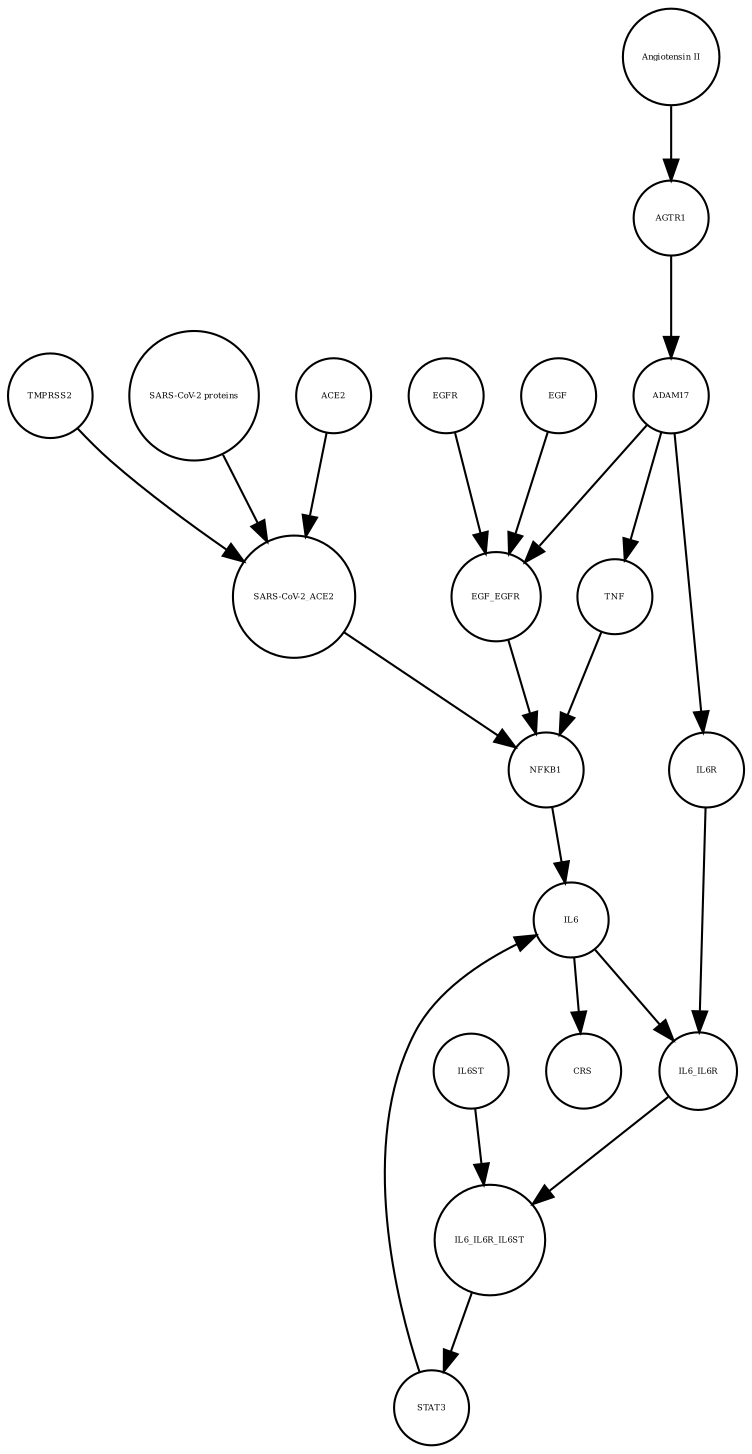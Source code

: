 strict digraph  {
IL6 [annotation="", bipartite=0, cls=macromolecule, fontsize=4, label=IL6, shape=circle];
CRS [annotation="", bipartite=0, cls=phenotype, fontsize=4, label=CRS, shape=circle];
EGF_EGFR [annotation="", bipartite=0, cls=complex, fontsize=4, label=EGF_EGFR, shape=circle];
TMPRSS2 [annotation="", bipartite=0, cls=macromolecule, fontsize=4, label=TMPRSS2, shape=circle];
ADAM17 [annotation="", bipartite=0, cls=macromolecule, fontsize=4, label=ADAM17, shape=circle];
EGFR [annotation="", bipartite=0, cls=macromolecule, fontsize=4, label=EGFR, shape=circle];
"SARS-CoV-2_ACE2" [annotation="", bipartite=0, cls=complex, fontsize=4, label="SARS-CoV-2_ACE2", shape=circle];
"Angiotensin II" [annotation="", bipartite=0, cls="simple chemical", fontsize=4, label="Angiotensin II", shape=circle];
IL6_IL6R [annotation="", bipartite=0, cls=complex, fontsize=4, label=IL6_IL6R, shape=circle];
STAT3 [annotation="", bipartite=0, cls=macromolecule, fontsize=4, label=STAT3, shape=circle];
NFKB1 [annotation="", bipartite=0, cls=macromolecule, fontsize=4, label=NFKB1, shape=circle];
"SARS-CoV-2 proteins" [annotation="", bipartite=0, cls=macromolecule, fontsize=4, label="SARS-CoV-2 proteins", shape=circle];
AGTR1 [annotation="", bipartite=0, cls=macromolecule, fontsize=4, label=AGTR1, shape=circle];
ACE2 [annotation="", bipartite=0, cls=macromolecule, fontsize=4, label=ACE2, shape=circle];
EGF [annotation="", bipartite=0, cls=macromolecule, fontsize=4, label=EGF, shape=circle];
IL6ST [annotation="", bipartite=0, cls=macromolecule, fontsize=4, label=IL6ST, shape=circle];
IL6_IL6R_IL6ST [annotation="", bipartite=0, cls=complex, fontsize=4, label=IL6_IL6R_IL6ST, shape=circle];
TNF [annotation="", bipartite=0, cls=macromolecule, fontsize=4, label=TNF, shape=circle];
IL6R [annotation="", bipartite=0, cls=macromolecule, fontsize=4, label=IL6R, shape=circle];
IL6 -> CRS  [annotation="", interaction_type=stimulation];
IL6 -> IL6_IL6R  [annotation="", interaction_type=production];
EGF_EGFR -> NFKB1  [annotation="", interaction_type=stimulation];
TMPRSS2 -> "SARS-CoV-2_ACE2"  [annotation="", interaction_type=production];
ADAM17 -> IL6R  [annotation="", interaction_type=catalysis];
ADAM17 -> TNF  [annotation="", interaction_type=catalysis];
ADAM17 -> EGF_EGFR  [annotation="", interaction_type=stimulation];
EGFR -> EGF_EGFR  [annotation="", interaction_type=production];
"SARS-CoV-2_ACE2" -> NFKB1  [annotation="", interaction_type=stimulation];
"Angiotensin II" -> AGTR1  [annotation="", interaction_type=catalysis];
IL6_IL6R -> IL6_IL6R_IL6ST  [annotation="", interaction_type=production];
STAT3 -> IL6  [annotation="", interaction_type=stimulation];
NFKB1 -> IL6  [annotation="", interaction_type=stimulation];
"SARS-CoV-2 proteins" -> "SARS-CoV-2_ACE2"  [annotation="", interaction_type=production];
AGTR1 -> ADAM17  [annotation="", interaction_type=catalysis];
ACE2 -> "SARS-CoV-2_ACE2"  [annotation="", interaction_type=production];
EGF -> EGF_EGFR  [annotation="", interaction_type=production];
IL6ST -> IL6_IL6R_IL6ST  [annotation="", interaction_type=production];
IL6_IL6R_IL6ST -> STAT3  [annotation="", interaction_type=catalysis];
TNF -> NFKB1  [annotation="", interaction_type=stimulation];
IL6R -> IL6_IL6R  [annotation="", interaction_type=production];
}
